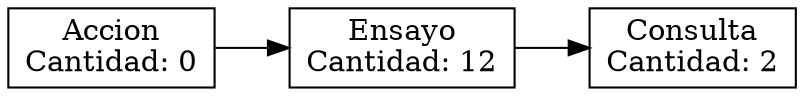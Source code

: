 digraph g{
rankdir = LR;
node[shape=box];
"Accion\nCantidad: 0" -> "Ensayo\nCantidad: 12" -> "Consulta\nCantidad: 2";
}